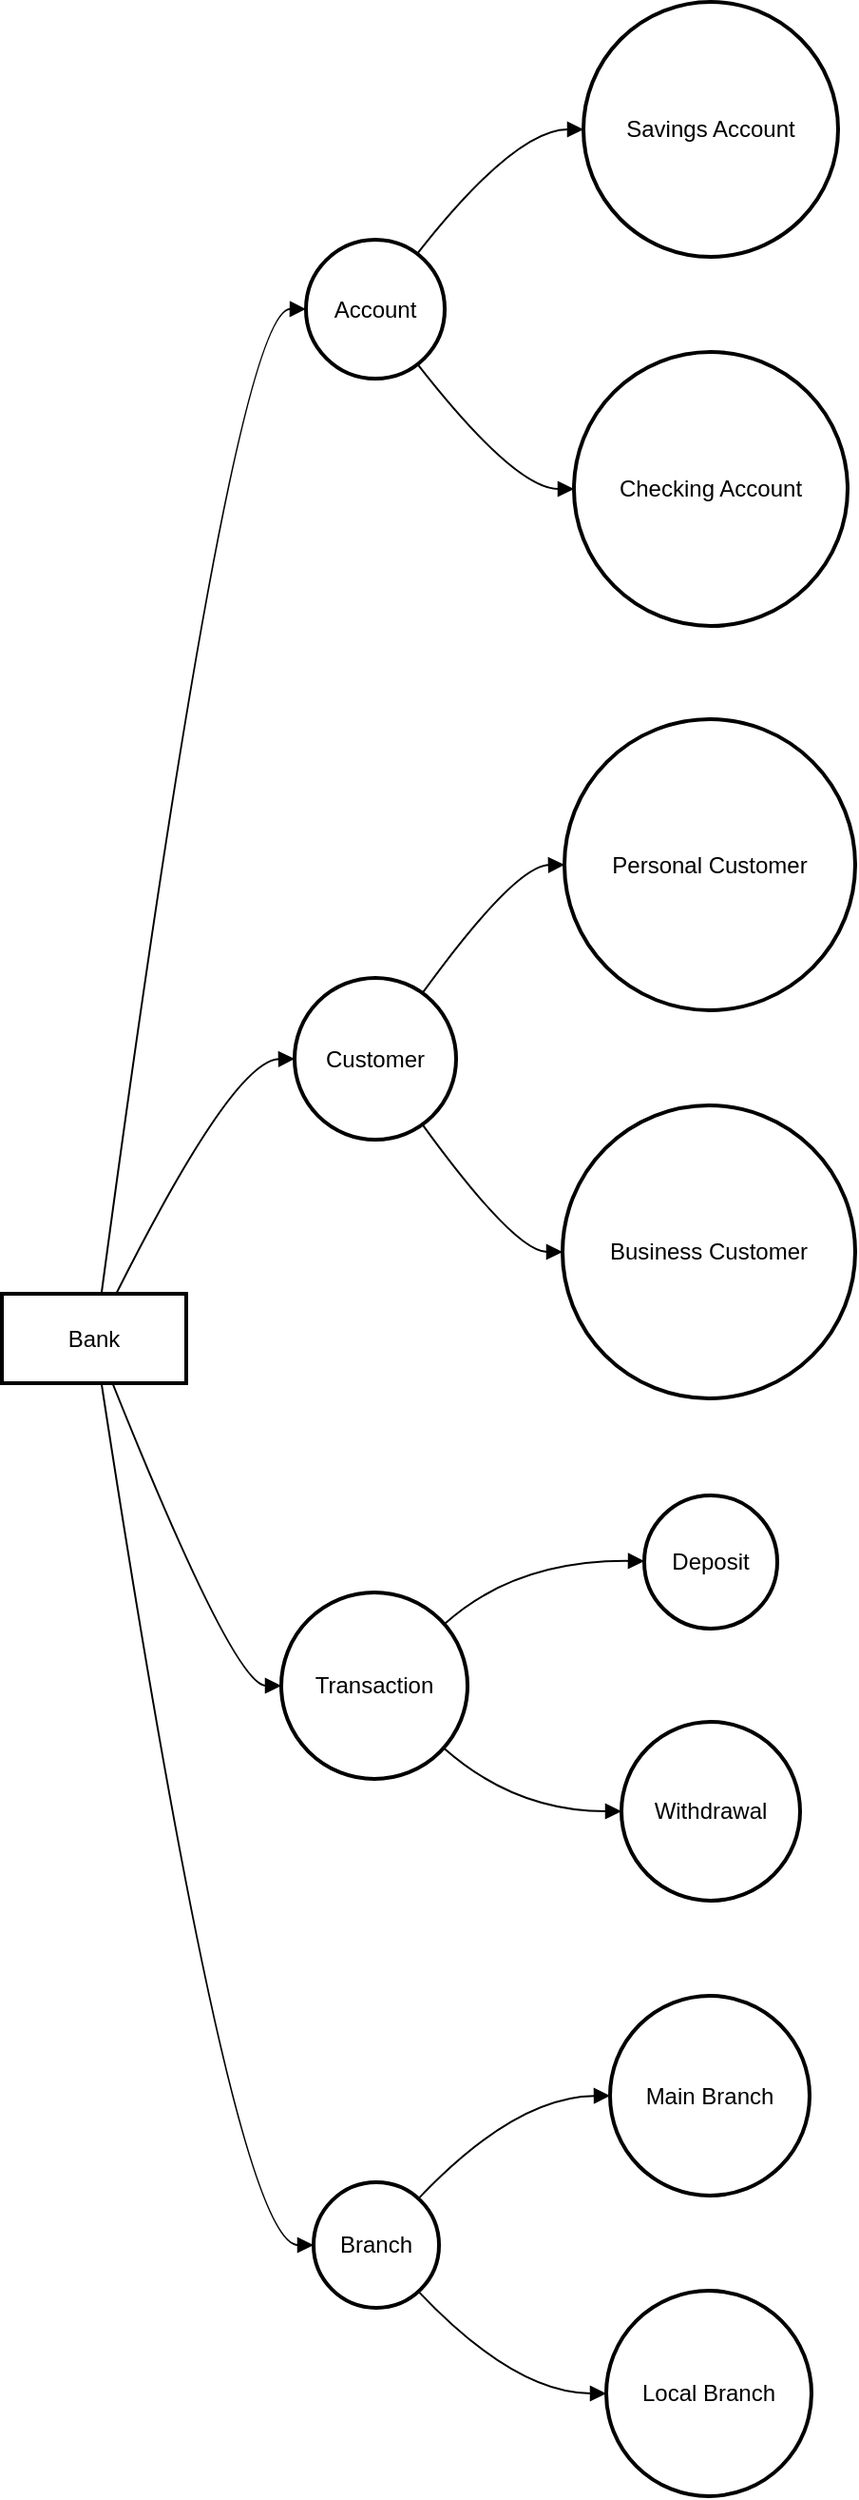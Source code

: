 <mxfile version="25.0.3">
  <diagram name="Página-1" id="sPl3_DyL9S3ytAXxJ6TJ">
    <mxGraphModel>
      <root>
        <mxCell id="0" />
        <mxCell id="1" parent="0" />
        <mxCell id="2" value="Bank" style="whiteSpace=wrap;strokeWidth=2;" vertex="1" parent="1">
          <mxGeometry x="8" y="687" width="97" height="47" as="geometry" />
        </mxCell>
        <mxCell id="3" value="Account" style="ellipse;aspect=fixed;strokeWidth=2;whiteSpace=wrap;" vertex="1" parent="1">
          <mxGeometry x="168" y="133" width="73" height="73" as="geometry" />
        </mxCell>
        <mxCell id="4" value="Customer" style="ellipse;aspect=fixed;strokeWidth=2;whiteSpace=wrap;" vertex="1" parent="1">
          <mxGeometry x="162" y="521" width="85" height="85" as="geometry" />
        </mxCell>
        <mxCell id="5" value="Transaction" style="ellipse;aspect=fixed;strokeWidth=2;whiteSpace=wrap;" vertex="1" parent="1">
          <mxGeometry x="155" y="844" width="98" height="98" as="geometry" />
        </mxCell>
        <mxCell id="6" value="Branch" style="ellipse;aspect=fixed;strokeWidth=2;whiteSpace=wrap;" vertex="1" parent="1">
          <mxGeometry x="172" y="1154" width="66" height="66" as="geometry" />
        </mxCell>
        <mxCell id="7" value="Savings Account" style="ellipse;aspect=fixed;strokeWidth=2;whiteSpace=wrap;" vertex="1" parent="1">
          <mxGeometry x="314" y="8" width="134" height="134" as="geometry" />
        </mxCell>
        <mxCell id="8" value="Checking Account" style="ellipse;aspect=fixed;strokeWidth=2;whiteSpace=wrap;" vertex="1" parent="1">
          <mxGeometry x="309" y="192" width="144" height="144" as="geometry" />
        </mxCell>
        <mxCell id="9" value="Personal Customer" style="ellipse;aspect=fixed;strokeWidth=2;whiteSpace=wrap;" vertex="1" parent="1">
          <mxGeometry x="304" y="385" width="153" height="153" as="geometry" />
        </mxCell>
        <mxCell id="10" value="Business Customer" style="ellipse;aspect=fixed;strokeWidth=2;whiteSpace=wrap;" vertex="1" parent="1">
          <mxGeometry x="303" y="588" width="154" height="154" as="geometry" />
        </mxCell>
        <mxCell id="11" value="Deposit" style="ellipse;aspect=fixed;strokeWidth=2;whiteSpace=wrap;" vertex="1" parent="1">
          <mxGeometry x="346" y="793" width="70" height="70" as="geometry" />
        </mxCell>
        <mxCell id="12" value="Withdrawal" style="ellipse;aspect=fixed;strokeWidth=2;whiteSpace=wrap;" vertex="1" parent="1">
          <mxGeometry x="334" y="912" width="94" height="94" as="geometry" />
        </mxCell>
        <mxCell id="13" value="Main Branch" style="ellipse;aspect=fixed;strokeWidth=2;whiteSpace=wrap;" vertex="1" parent="1">
          <mxGeometry x="328" y="1056" width="105" height="105" as="geometry" />
        </mxCell>
        <mxCell id="14" value="Local Branch" style="ellipse;aspect=fixed;strokeWidth=2;whiteSpace=wrap;" vertex="1" parent="1">
          <mxGeometry x="326" y="1211" width="108" height="108" as="geometry" />
        </mxCell>
        <mxCell id="15" value="" style="curved=1;startArrow=none;endArrow=block;exitX=0.54;exitY=0;entryX=0;entryY=0.5;" edge="1" parent="1" source="2" target="3">
          <mxGeometry relative="1" as="geometry">
            <Array as="points">
              <mxPoint x="130" y="169" />
            </Array>
          </mxGeometry>
        </mxCell>
        <mxCell id="16" value="" style="curved=1;startArrow=none;endArrow=block;exitX=0.62;exitY=0;entryX=0;entryY=0.5;" edge="1" parent="1" source="2" target="4">
          <mxGeometry relative="1" as="geometry">
            <Array as="points">
              <mxPoint x="130" y="564" />
            </Array>
          </mxGeometry>
        </mxCell>
        <mxCell id="17" value="" style="curved=1;startArrow=none;endArrow=block;exitX=0.6;exitY=1;entryX=0;entryY=0.5;" edge="1" parent="1" source="2" target="5">
          <mxGeometry relative="1" as="geometry">
            <Array as="points">
              <mxPoint x="130" y="893" />
            </Array>
          </mxGeometry>
        </mxCell>
        <mxCell id="18" value="" style="curved=1;startArrow=none;endArrow=block;exitX=0.54;exitY=1;entryX=-0.01;entryY=0.5;" edge="1" parent="1" source="2" target="6">
          <mxGeometry relative="1" as="geometry">
            <Array as="points">
              <mxPoint x="130" y="1187" />
            </Array>
          </mxGeometry>
        </mxCell>
        <mxCell id="19" value="" style="curved=1;startArrow=none;endArrow=block;exitX=0.89;exitY=-0.01;entryX=0;entryY=0.5;" edge="1" parent="1" source="3" target="7">
          <mxGeometry relative="1" as="geometry">
            <Array as="points">
              <mxPoint x="278" y="75" />
            </Array>
          </mxGeometry>
        </mxCell>
        <mxCell id="20" value="" style="curved=1;startArrow=none;endArrow=block;exitX=0.89;exitY=1;entryX=0;entryY=0.5;" edge="1" parent="1" source="3" target="8">
          <mxGeometry relative="1" as="geometry">
            <Array as="points">
              <mxPoint x="278" y="264" />
            </Array>
          </mxGeometry>
        </mxCell>
        <mxCell id="21" value="" style="curved=1;startArrow=none;endArrow=block;exitX=0.86;exitY=0;entryX=0;entryY=0.5;" edge="1" parent="1" source="4" target="9">
          <mxGeometry relative="1" as="geometry">
            <Array as="points">
              <mxPoint x="278" y="462" />
            </Array>
          </mxGeometry>
        </mxCell>
        <mxCell id="22" value="" style="curved=1;startArrow=none;endArrow=block;exitX=0.86;exitY=1;entryX=0;entryY=0.5;" edge="1" parent="1" source="4" target="10">
          <mxGeometry relative="1" as="geometry">
            <Array as="points">
              <mxPoint x="278" y="665" />
            </Array>
          </mxGeometry>
        </mxCell>
        <mxCell id="23" value="" style="curved=1;startArrow=none;endArrow=block;exitX=1;exitY=0.06;entryX=0;entryY=0.49;" edge="1" parent="1" source="5" target="11">
          <mxGeometry relative="1" as="geometry">
            <Array as="points">
              <mxPoint x="278" y="827" />
            </Array>
          </mxGeometry>
        </mxCell>
        <mxCell id="24" value="" style="curved=1;startArrow=none;endArrow=block;exitX=1;exitY=0.95;entryX=0;entryY=0.5;" edge="1" parent="1" source="5" target="12">
          <mxGeometry relative="1" as="geometry">
            <Array as="points">
              <mxPoint x="278" y="959" />
            </Array>
          </mxGeometry>
        </mxCell>
        <mxCell id="25" value="" style="curved=1;startArrow=none;endArrow=block;exitX=0.96;exitY=0;entryX=0;entryY=0.5;" edge="1" parent="1" source="6" target="13">
          <mxGeometry relative="1" as="geometry">
            <Array as="points">
              <mxPoint x="278" y="1109" />
            </Array>
          </mxGeometry>
        </mxCell>
        <mxCell id="26" value="" style="curved=1;startArrow=none;endArrow=block;exitX=0.96;exitY=1;entryX=0;entryY=0.5;" edge="1" parent="1" source="6" target="14">
          <mxGeometry relative="1" as="geometry">
            <Array as="points">
              <mxPoint x="278" y="1265" />
            </Array>
          </mxGeometry>
        </mxCell>
      </root>
    </mxGraphModel>
  </diagram>
</mxfile>

